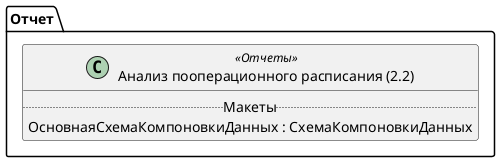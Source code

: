 ﻿@startuml АнализПооперационногоРасписания2_2
'!include templates.wsd
'..\include templates.wsd
class Отчет.АнализПооперационногоРасписания2_2 as "Анализ пооперационного расписания (2.2)" <<Отчеты>>
{
..Макеты..
ОсновнаяСхемаКомпоновкиДанных : СхемаКомпоновкиДанных
}
@enduml
